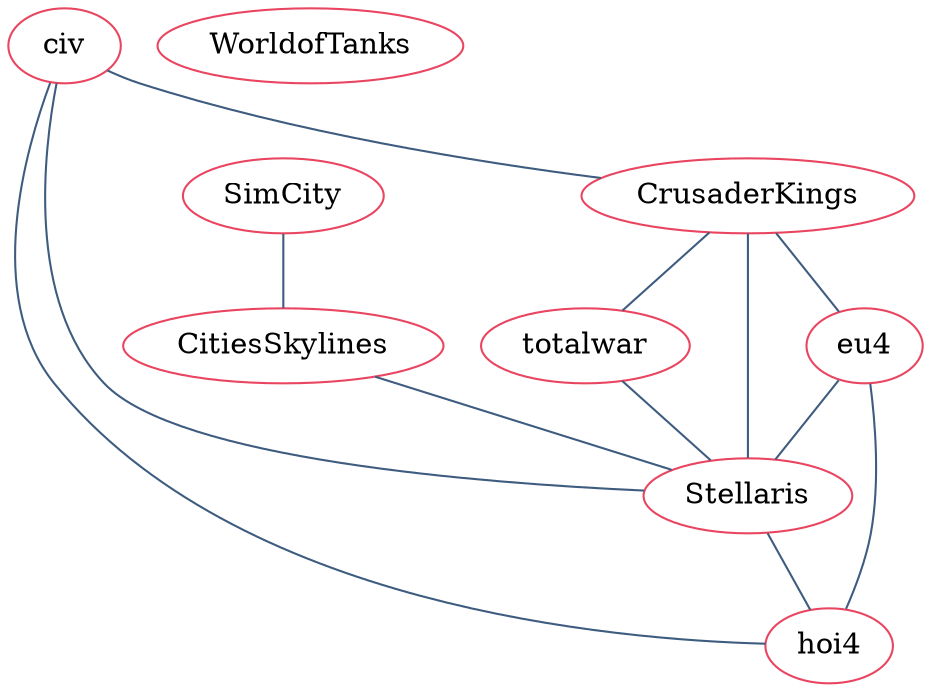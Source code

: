 strict graph "" {
	node [label="\N"];
	0	[color="#e94560",
		label=civ,
		size=50.0,
		title="<h3>civ</h3><b>created on:</b> 2010-03-03 22:48:04<br><b>subscriber count:</b> 435951<br><b>description:</b><br>And now it's 4 AM! \
Just one more turn..."];
	1	[color="#e94560",
		label=CrusaderKings,
		size=36.61242255994262,
		title="<h3>CrusaderKings</h3><b>created on:</b> 2012-01-28 23:34:47<br><b>subscriber count:</b> 300621<br><b>description:</b><br>Crusader \
Kings is a historical grand strategy /<br>RPG video game series for PC, Mac & Linux<br>developed & published by Paradox Interactive.<\
br>Engage in courtly intrigue, dynastic struggles,<br>and holy warfare in mediæval Europe, North Africa,<br>the Middle East, India, \
the steppes and Tibet. Can<br>you achieve fame and fortune for your noble<br>family, or will your names be forgotten to<br>history?"];
	0 -- 1	[color="#3e5c7f",
		title=1,
		weight=1,
		width=2.125];
	7	[color="#e94560",
		label=Stellaris,
		size=34.89022987795076,
		title="<h3>Stellaris</h3><b>created on:</b> 2015-07-31 03:36:08<br><b>subscriber count:</b> 283212<br><b>description:</b><br>A place to \
share content, ask questions and/or<br>talk about the 4X grand strategy game Stellaris by<br>Paradox Development Studio."];
	0 -- 7	[color="#3e5c7f",
		title=3,
		weight=3,
		width=4.375];
	8	[color="#e94560",
		label=hoi4,
		size=30.90462352693863,
		title="<h3>hoi4</h3><b>created on:</b> 2014-01-23 16:32:38<br><b>subscriber count:</b> 242923<br><b>description:</b><br>A place to share \
content, ask questions and/or<br>talk about the grand strategy game Hearts of Iron<br>IV by Paradox Development Studio."];
	0 -- 8	[color="#3e5c7f",
		title=1,
		weight=1,
		width=2.125];
	2	[color="#e94560",
		label=eu4,
		size=31.86746466507562,
		title="<h3>eu4</h3><b>created on:</b> 2012-08-10 16:49:44<br><b>subscriber count:</b> 252656<br><b>description:</b><br>A place to share \
content, ask questions and/or<br>talk about the grand strategy game Europa<br>Universalis IV by Paradox Development Studio."];
	1 -- 2	[color="#3e5c7f",
		title=7,
		weight=7,
		width=8.875];
	3	[color="#e94560",
		label=totalwar,
		size=37.1210970829366,
		title="<h3>totalwar</h3><b>created on:</b> 2010-05-04 01:35:35<br><b>subscriber count:</b> 305763<br><b>description:</b><br>A subreddit \
for the Total War strategy game<br>series, made by Creative Assembly.  Discussions,<br>strategies, stories, crude cave-drawings, \
and more<br>for Medieval 2, Empire, Shogun 2, Rome 2, Attila,<br>Thrones of Britannia, Warhammer, Three Kingdoms<br>and others."];
	1 -- 3	[color="#3e5c7f",
		title=3,
		weight=3,
		width=4.375];
	1 -- 7	[color="#3e5c7f",
		title=4,
		weight=4,
		width=5.5];
	2 -- 7	[color="#3e5c7f",
		title=8,
		weight=8,
		width=10.0];
	2 -- 8	[color="#3e5c7f",
		title=2,
		weight=2,
		width=3.25];
	3 -- 7	[color="#3e5c7f",
		title=2,
		weight=2,
		width=3.25];
	4	[color="#e94560",
		label=SimCity,
		size=10.0,
		title="<h3>SimCity</h3><b>created on:</b> 2010-07-25 22:01:08<br><b>subscriber count:</b> 31606<br><b>description:</b><br>A Subreddit for \
the discussion of the SimCity<br>Franchise and related City Builder games."];
	5	[color="#e94560",
		label=CitiesSkylines,
		size=41.691352681497236,
		title="<h3>CitiesSkylines</h3><b>created on:</b> 2014-08-14 21:33:43<br><b>subscriber count:</b> 351962<br><b>description:</b><br>A subreddit \
for the City Builder game developed by<br>Colossal Order, Cities: Skylines."];
	4 -- 5	[color="#3e5c7f",
		title=2,
		weight=2,
		width=3.25];
	5 -- 7	[color="#3e5c7f",
		title=1,
		weight=1,
		width=2.125];
	6	[color="#e94560",
		label=WorldofTanks,
		size=17.970817000333874,
		title="<h3>WorldofTanks</h3><b>created on:</b> 2010-08-13 20:06:03<br><b>subscriber count:</b> 112180<br><b>description:</b><br>World of \
Tanks is a PvP MMO game created by<br>international game developer Wargaming. We're<br>Redditors with a passion for gaming, tanks, \
and<br>everything in between! This is a subreddit where<br>we share WoT news, strategy tips, tank choices,<br>and opinions. We have \
a number of affiliated clans<br>on the NA, EU, and ASIA servers for all levels of<br>game experience.    Come join the conversation!"];
	7 -- 8	[color="#3e5c7f",
		title=1,
		weight=1,
		width=2.125];
}
